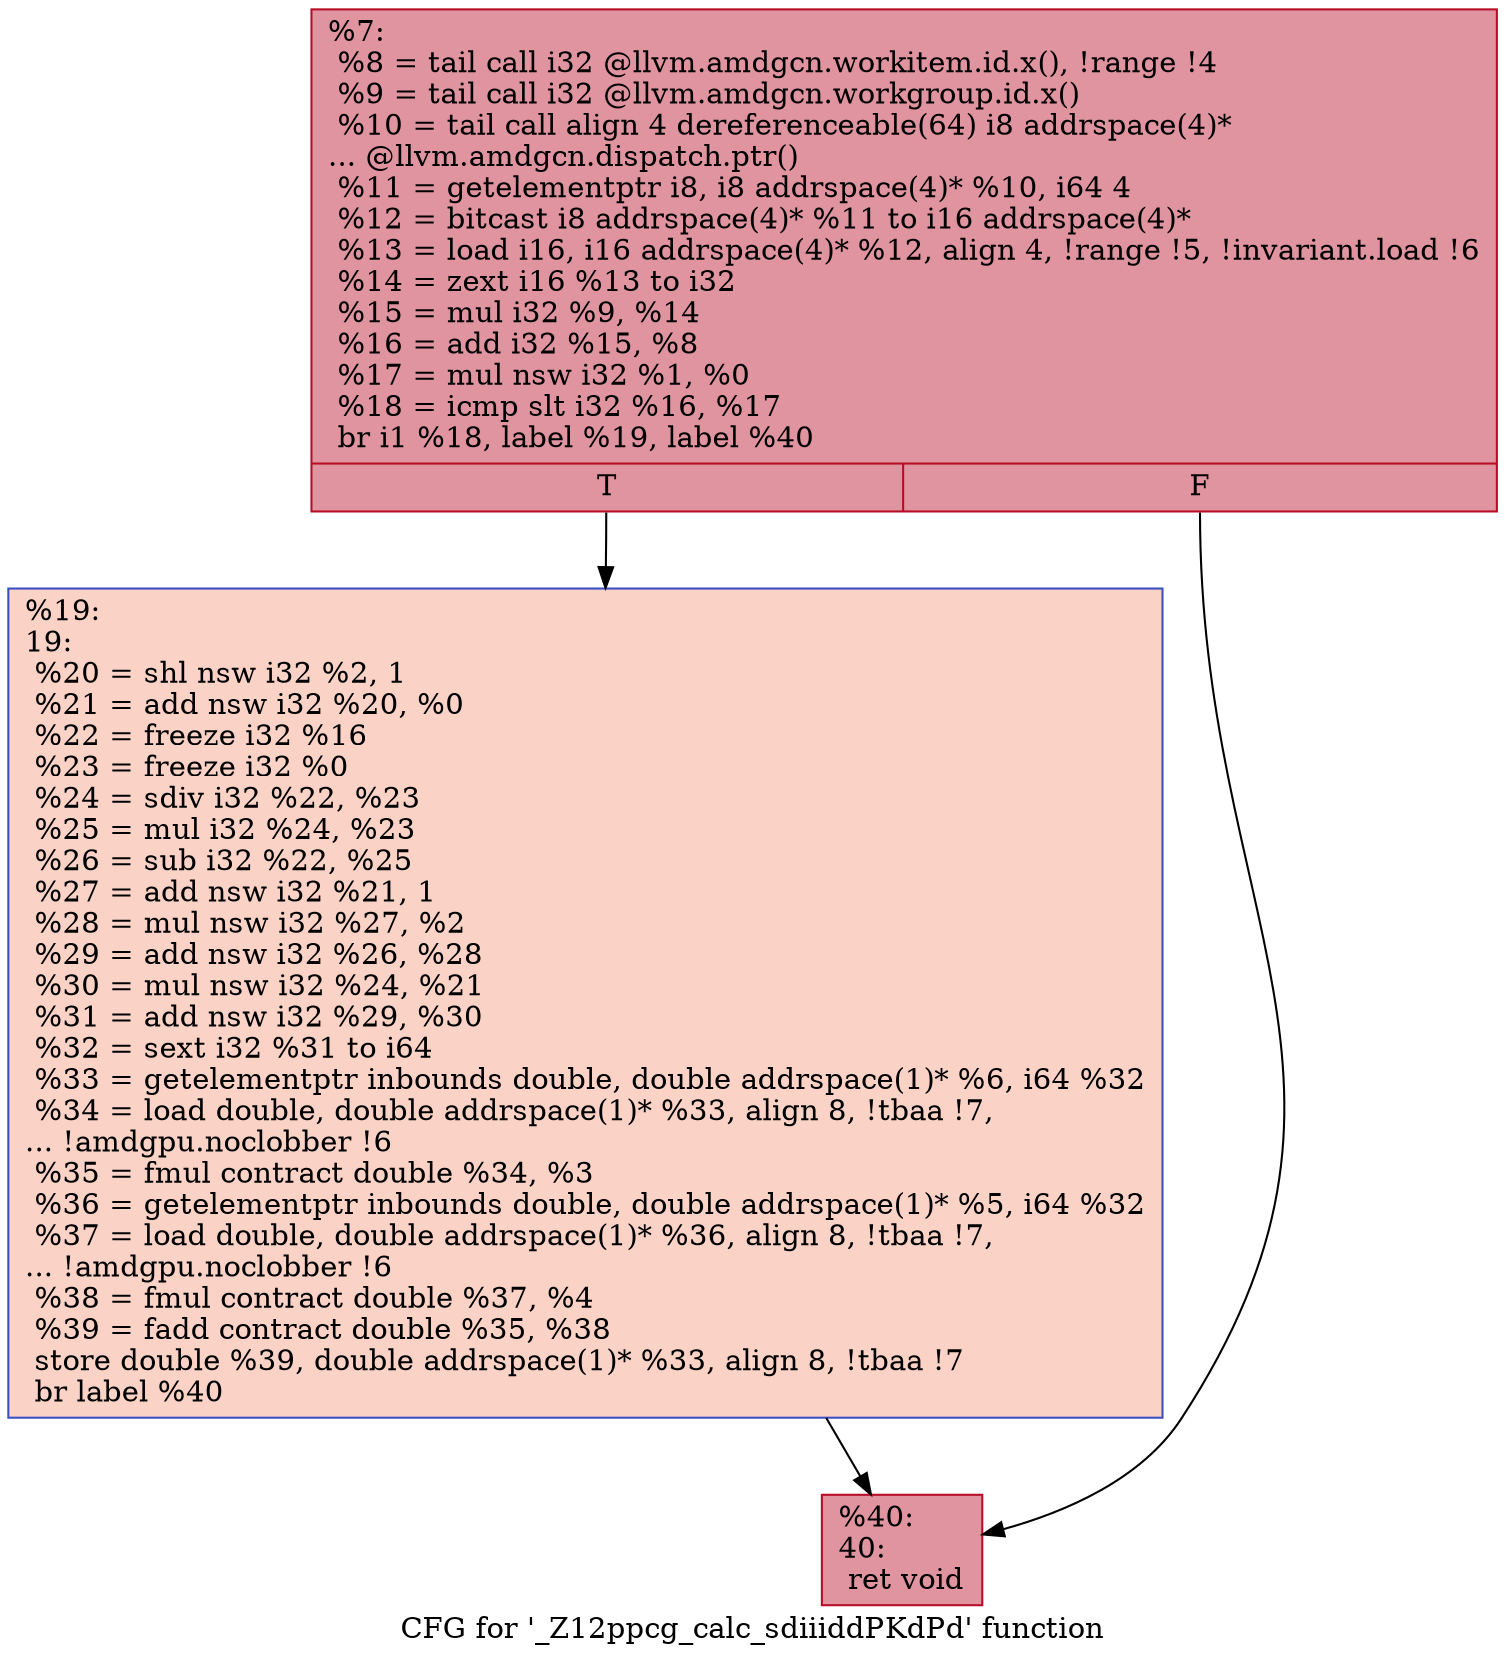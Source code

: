 digraph "CFG for '_Z12ppcg_calc_sdiiiddPKdPd' function" {
	label="CFG for '_Z12ppcg_calc_sdiiiddPKdPd' function";

	Node0x525c320 [shape=record,color="#b70d28ff", style=filled, fillcolor="#b70d2870",label="{%7:\l  %8 = tail call i32 @llvm.amdgcn.workitem.id.x(), !range !4\l  %9 = tail call i32 @llvm.amdgcn.workgroup.id.x()\l  %10 = tail call align 4 dereferenceable(64) i8 addrspace(4)*\l... @llvm.amdgcn.dispatch.ptr()\l  %11 = getelementptr i8, i8 addrspace(4)* %10, i64 4\l  %12 = bitcast i8 addrspace(4)* %11 to i16 addrspace(4)*\l  %13 = load i16, i16 addrspace(4)* %12, align 4, !range !5, !invariant.load !6\l  %14 = zext i16 %13 to i32\l  %15 = mul i32 %9, %14\l  %16 = add i32 %15, %8\l  %17 = mul nsw i32 %1, %0\l  %18 = icmp slt i32 %16, %17\l  br i1 %18, label %19, label %40\l|{<s0>T|<s1>F}}"];
	Node0x525c320:s0 -> Node0x525e2e0;
	Node0x525c320:s1 -> Node0x525e370;
	Node0x525e2e0 [shape=record,color="#3d50c3ff", style=filled, fillcolor="#f59c7d70",label="{%19:\l19:                                               \l  %20 = shl nsw i32 %2, 1\l  %21 = add nsw i32 %20, %0\l  %22 = freeze i32 %16\l  %23 = freeze i32 %0\l  %24 = sdiv i32 %22, %23\l  %25 = mul i32 %24, %23\l  %26 = sub i32 %22, %25\l  %27 = add nsw i32 %21, 1\l  %28 = mul nsw i32 %27, %2\l  %29 = add nsw i32 %26, %28\l  %30 = mul nsw i32 %24, %21\l  %31 = add nsw i32 %29, %30\l  %32 = sext i32 %31 to i64\l  %33 = getelementptr inbounds double, double addrspace(1)* %6, i64 %32\l  %34 = load double, double addrspace(1)* %33, align 8, !tbaa !7,\l... !amdgpu.noclobber !6\l  %35 = fmul contract double %34, %3\l  %36 = getelementptr inbounds double, double addrspace(1)* %5, i64 %32\l  %37 = load double, double addrspace(1)* %36, align 8, !tbaa !7,\l... !amdgpu.noclobber !6\l  %38 = fmul contract double %37, %4\l  %39 = fadd contract double %35, %38\l  store double %39, double addrspace(1)* %33, align 8, !tbaa !7\l  br label %40\l}"];
	Node0x525e2e0 -> Node0x525e370;
	Node0x525e370 [shape=record,color="#b70d28ff", style=filled, fillcolor="#b70d2870",label="{%40:\l40:                                               \l  ret void\l}"];
}
